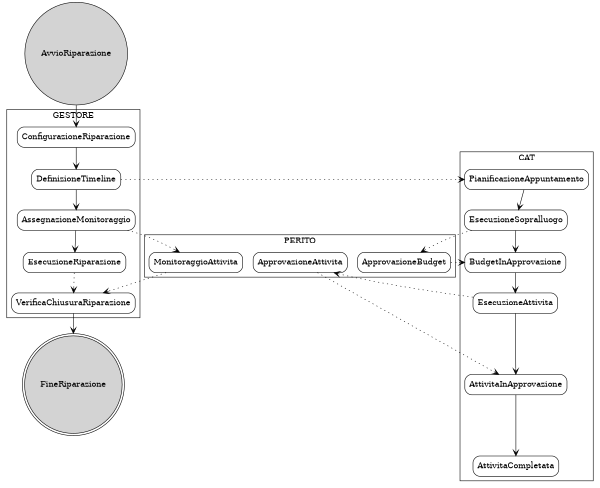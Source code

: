 digraph Repair_activity {
rankdir=TD
size="4,4"
edge[fontsize="11" arrowhead=open]
start[shape=circle, label="AvvioRiparazione", style=filled]
end[shape=doublecircle, label="FineRiparazione", style=filled]

subgraph cluster_gestore {
    node [shape=box,style=rounded ];
    label = "GESTORE";
    ConfigurazioneRiparazione
    DefinizioneTimeline 
    AssegnazioneMonitoraggio
    EsecuzioneRiparazione
    VerificaChiusuraRiparazione
comment = "    node [shape=underline ]     AttesaChiusura"
}

subgraph cluster_perito {
        node [shape=box,style=rounded ];
        label = "PERITO";
        MonitoraggioAttivita
        ApprovazioneBudget
        ApprovazioneAttivita
}


subgraph cluster_cat {
    node [shape=box,style=rounded ] ;
    label = "CAT";
    PianificazioneAppuntamento
    EsecuzioneSopralluogo
    BudgetInApprovazione
    EsecuzioneAttivita 
    AttivitaInApprovazione
    AttivitaCompletata
}


comment = "gestore"
        start                      -> ConfigurazioneRiparazione   
        ConfigurazioneRiparazione  -> DefinizioneTimeline         
        DefinizioneTimeline        -> AssegnazioneMonitoraggio    
        AssegnazioneMonitoraggio   -> EsecuzioneRiparazione 
        DefinizioneTimeline        -> PianificazioneAppuntamento  [ style = "dotted"]
        AssegnazioneMonitoraggio   -> MonitoraggioAttivita        [ style = "dotted"]    
        EsecuzioneRiparazione      -> VerificaChiusuraRiparazione  [ style = "dotted"]    
        VerificaChiusuraRiparazione  -> end

comment = "CAT"   
        PianificazioneAppuntamento -> EsecuzioneSopralluogo 
        EsecuzioneSopralluogo      -> ApprovazioneBudget       [ style = "dotted"] 
        EsecuzioneSopralluogo      -> BudgetInApprovazione
        BudgetInApprovazione       -> EsecuzioneAttivita    
        EsecuzioneAttivita         -> ApprovazioneAttivita     [ style = "dotted"]   
        EsecuzioneAttivita         -> AttivitaInApprovazione
        AttivitaInApprovazione     -> AttivitaCompletata

comment = "PERITO"   
comment = "        MonitoraggioAttivita      ->  ApprovazioneBudget"
        ApprovazioneBudget        ->  BudgetInApprovazione      [ style = "dotted"]       
comment = "        ApprovazioneBudget        ->  ApprovazioneAttivita   "    
        ApprovazioneAttivita      ->  AttivitaInApprovazione      [ style = "dotted"]     
        MonitoraggioAttivita      ->  VerificaChiusuraRiparazione              [ style = "dotted"]     

         


}